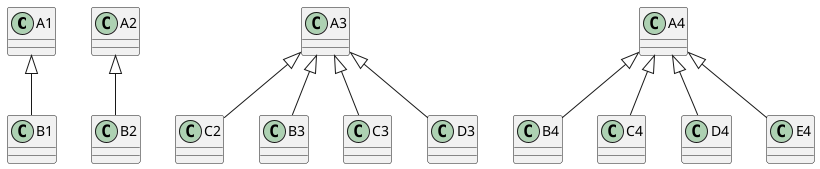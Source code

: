 @startuml
skinparam groupInheritance 1

A1 <|-- B1

A2 <|-- B2
A3 <|-- C2

A3 <|-- B3
A3 <|-- C3
A3 <|-- D3

A4 <|-- B4
A4 <|-- C4
A4 <|-- D4
A4 <|-- E4
@enduml